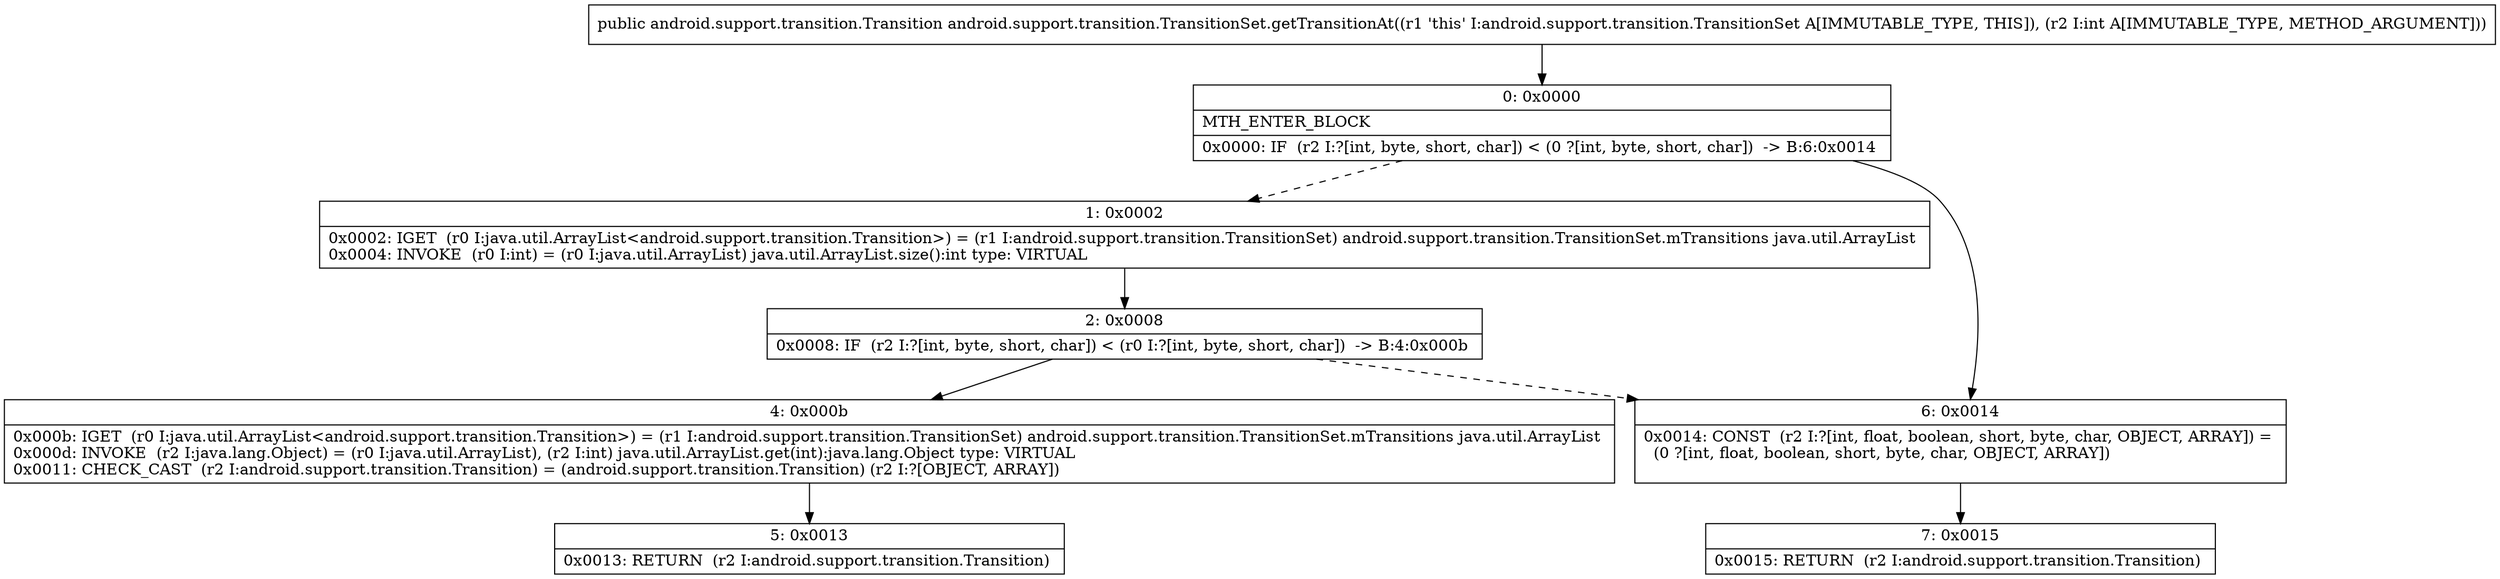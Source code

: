 digraph "CFG forandroid.support.transition.TransitionSet.getTransitionAt(I)Landroid\/support\/transition\/Transition;" {
Node_0 [shape=record,label="{0\:\ 0x0000|MTH_ENTER_BLOCK\l|0x0000: IF  (r2 I:?[int, byte, short, char]) \< (0 ?[int, byte, short, char])  \-\> B:6:0x0014 \l}"];
Node_1 [shape=record,label="{1\:\ 0x0002|0x0002: IGET  (r0 I:java.util.ArrayList\<android.support.transition.Transition\>) = (r1 I:android.support.transition.TransitionSet) android.support.transition.TransitionSet.mTransitions java.util.ArrayList \l0x0004: INVOKE  (r0 I:int) = (r0 I:java.util.ArrayList) java.util.ArrayList.size():int type: VIRTUAL \l}"];
Node_2 [shape=record,label="{2\:\ 0x0008|0x0008: IF  (r2 I:?[int, byte, short, char]) \< (r0 I:?[int, byte, short, char])  \-\> B:4:0x000b \l}"];
Node_4 [shape=record,label="{4\:\ 0x000b|0x000b: IGET  (r0 I:java.util.ArrayList\<android.support.transition.Transition\>) = (r1 I:android.support.transition.TransitionSet) android.support.transition.TransitionSet.mTransitions java.util.ArrayList \l0x000d: INVOKE  (r2 I:java.lang.Object) = (r0 I:java.util.ArrayList), (r2 I:int) java.util.ArrayList.get(int):java.lang.Object type: VIRTUAL \l0x0011: CHECK_CAST  (r2 I:android.support.transition.Transition) = (android.support.transition.Transition) (r2 I:?[OBJECT, ARRAY]) \l}"];
Node_5 [shape=record,label="{5\:\ 0x0013|0x0013: RETURN  (r2 I:android.support.transition.Transition) \l}"];
Node_6 [shape=record,label="{6\:\ 0x0014|0x0014: CONST  (r2 I:?[int, float, boolean, short, byte, char, OBJECT, ARRAY]) = \l  (0 ?[int, float, boolean, short, byte, char, OBJECT, ARRAY])\l \l}"];
Node_7 [shape=record,label="{7\:\ 0x0015|0x0015: RETURN  (r2 I:android.support.transition.Transition) \l}"];
MethodNode[shape=record,label="{public android.support.transition.Transition android.support.transition.TransitionSet.getTransitionAt((r1 'this' I:android.support.transition.TransitionSet A[IMMUTABLE_TYPE, THIS]), (r2 I:int A[IMMUTABLE_TYPE, METHOD_ARGUMENT])) }"];
MethodNode -> Node_0;
Node_0 -> Node_1[style=dashed];
Node_0 -> Node_6;
Node_1 -> Node_2;
Node_2 -> Node_4;
Node_2 -> Node_6[style=dashed];
Node_4 -> Node_5;
Node_6 -> Node_7;
}

